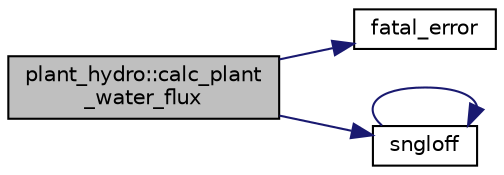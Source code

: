 digraph "plant_hydro::calc_plant_water_flux"
{
 // LATEX_PDF_SIZE
  edge [fontname="Helvetica",fontsize="10",labelfontname="Helvetica",labelfontsize="10"];
  node [fontname="Helvetica",fontsize="10",shape=record];
  rankdir="LR";
  Node1 [label="plant_hydro::calc_plant\l_water_flux",height=0.2,width=0.4,color="black", fillcolor="grey75", style="filled", fontcolor="black",tooltip="Calculate water flow within plants driven by hydraulic laws."];
  Node1 -> Node2 [color="midnightblue",fontsize="10",style="solid"];
  Node2 [label="fatal_error",height=0.2,width=0.4,color="black", fillcolor="white", style="filled",URL="$fatal__error_8_f90.html#a2a2bff228716ab48a81c795b348d1665",tooltip=" "];
  Node1 -> Node3 [color="midnightblue",fontsize="10",style="solid"];
  Node3 [label="sngloff",height=0.2,width=0.4,color="black", fillcolor="white", style="filled",URL="$numutils_8f90.html#a97ff3973394dba1b9534e055e358de97",tooltip=" "];
  Node3 -> Node3 [color="midnightblue",fontsize="10",style="solid"];
}
